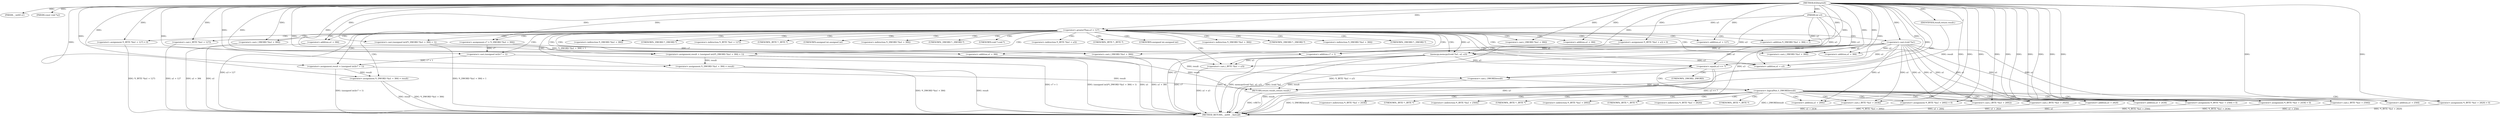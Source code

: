 digraph IGDstartelt {  
"1000103" [label = "(METHOD,IGDstartelt)" ]
"1000227" [label = "(METHOD_RETURN,__int64 __fastcall)" ]
"1000104" [label = "(PARAM,__int64 a1)" ]
"1000105" [label = "(PARAM,const void *a2)" ]
"1000106" [label = "(PARAM,int a3)" ]
"1000111" [label = "(<operator>.greaterThan,a3 > 127)" ]
"1000115" [label = "(<operator>.assignment,v7 = *(_DWORD *)(a1 + 384))" ]
"1000118" [label = "(<operator>.cast,(_DWORD *)(a1 + 384))" ]
"1000120" [label = "(<operator>.addition,a1 + 384)" ]
"1000123" [label = "(<operator>.assignment,*(_BYTE *)(a1 + 127) = 0)" ]
"1000125" [label = "(<operator>.cast,(_BYTE *)(a1 + 127))" ]
"1000127" [label = "(<operator>.addition,a1 + 127)" ]
"1000131" [label = "(<operator>.assignment,result = (unsigned int)(v7 + 1))" ]
"1000133" [label = "(<operator>.cast,(unsigned int)(v7 + 1))" ]
"1000135" [label = "(<operator>.addition,v7 + 1)" ]
"1000138" [label = "(<operator>.assignment,*(_DWORD *)(a1 + 384) = result)" ]
"1000140" [label = "(<operator>.cast,(_DWORD *)(a1 + 384))" ]
"1000142" [label = "(<operator>.addition,a1 + 384)" ]
"1000148" [label = "(memcpy,memcpy((void *)a1, a2, a3))" ]
"1000149" [label = "(<operator>.cast,(void *)a1)" ]
"1000154" [label = "(<operator>.assignment,*(_BYTE *)(a1 + a3) = 0)" ]
"1000156" [label = "(<operator>.cast,(_BYTE *)(a1 + a3))" ]
"1000158" [label = "(<operator>.addition,a1 + a3)" ]
"1000162" [label = "(<operator>.assignment,result = (unsigned int)(*(_DWORD *)(a1 + 384) + 1))" ]
"1000164" [label = "(<operator>.cast,(unsigned int)(*(_DWORD *)(a1 + 384) + 1))" ]
"1000168" [label = "(<operator>.cast,(_DWORD *)(a1 + 384))" ]
"1000170" [label = "(<operator>.addition,a1 + 384)" ]
"1000166" [label = "(<operator>.addition,*(_DWORD *)(a1 + 384) + 1)" ]
"1000174" [label = "(<operator>.assignment,*(_DWORD *)(a1 + 384) = result)" ]
"1000176" [label = "(<operator>.cast,(_DWORD *)(a1 + 384))" ]
"1000178" [label = "(<operator>.addition,a1 + 384)" ]
"1000183" [label = "(<operator>.equals,a3 == 7)" ]
"1000188" [label = "(<operator>.logicalNot,!(_DWORD)result)" ]
"1000189" [label = "(<operator>.cast,(_DWORD)result)" ]
"1000193" [label = "(<operator>.assignment,*(_BYTE *)(a1 + 2436) = 0)" ]
"1000195" [label = "(<operator>.cast,(_BYTE *)(a1 + 2436))" ]
"1000197" [label = "(<operator>.addition,a1 + 2436)" ]
"1000201" [label = "(<operator>.assignment,*(_BYTE *)(a1 + 2564) = 0)" ]
"1000203" [label = "(<operator>.cast,(_BYTE *)(a1 + 2564))" ]
"1000205" [label = "(<operator>.addition,a1 + 2564)" ]
"1000209" [label = "(<operator>.assignment,*(_BYTE *)(a1 + 2692) = 0)" ]
"1000211" [label = "(<operator>.cast,(_BYTE *)(a1 + 2692))" ]
"1000213" [label = "(<operator>.addition,a1 + 2692)" ]
"1000217" [label = "(<operator>.assignment,*(_BYTE *)(a1 + 2820) = 0)" ]
"1000219" [label = "(<operator>.cast,(_BYTE *)(a1 + 2820))" ]
"1000221" [label = "(<operator>.addition,a1 + 2820)" ]
"1000225" [label = "(RETURN,return result;,return result;)" ]
"1000226" [label = "(IDENTIFIER,result,return result;)" ]
"1000117" [label = "(<operator>.indirection,*(_DWORD *)(a1 + 384))" ]
"1000119" [label = "(UNKNOWN,_DWORD *,_DWORD *)" ]
"1000124" [label = "(<operator>.indirection,*(_BYTE *)(a1 + 127))" ]
"1000126" [label = "(UNKNOWN,_BYTE *,_BYTE *)" ]
"1000134" [label = "(UNKNOWN,unsigned int,unsigned int)" ]
"1000139" [label = "(<operator>.indirection,*(_DWORD *)(a1 + 384))" ]
"1000141" [label = "(UNKNOWN,_DWORD *,_DWORD *)" ]
"1000150" [label = "(UNKNOWN,void *,void *)" ]
"1000155" [label = "(<operator>.indirection,*(_BYTE *)(a1 + a3))" ]
"1000157" [label = "(UNKNOWN,_BYTE *,_BYTE *)" ]
"1000165" [label = "(UNKNOWN,unsigned int,unsigned int)" ]
"1000167" [label = "(<operator>.indirection,*(_DWORD *)(a1 + 384))" ]
"1000169" [label = "(UNKNOWN,_DWORD *,_DWORD *)" ]
"1000175" [label = "(<operator>.indirection,*(_DWORD *)(a1 + 384))" ]
"1000177" [label = "(UNKNOWN,_DWORD *,_DWORD *)" ]
"1000190" [label = "(UNKNOWN,_DWORD,_DWORD)" ]
"1000194" [label = "(<operator>.indirection,*(_BYTE *)(a1 + 2436))" ]
"1000196" [label = "(UNKNOWN,_BYTE *,_BYTE *)" ]
"1000202" [label = "(<operator>.indirection,*(_BYTE *)(a1 + 2564))" ]
"1000204" [label = "(UNKNOWN,_BYTE *,_BYTE *)" ]
"1000210" [label = "(<operator>.indirection,*(_BYTE *)(a1 + 2692))" ]
"1000212" [label = "(UNKNOWN,_BYTE *,_BYTE *)" ]
"1000218" [label = "(<operator>.indirection,*(_BYTE *)(a1 + 2820))" ]
"1000220" [label = "(UNKNOWN,_BYTE *,_BYTE *)" ]
  "1000148" -> "1000227"  [ label = "DDG: (void *)a1"] 
  "1000221" -> "1000227"  [ label = "DDG: a1"] 
  "1000174" -> "1000227"  [ label = "DDG: result"] 
  "1000162" -> "1000227"  [ label = "DDG: (unsigned int)(*(_DWORD *)(a1 + 384) + 1)"] 
  "1000135" -> "1000227"  [ label = "DDG: v7"] 
  "1000217" -> "1000227"  [ label = "DDG: *(_BYTE *)(a1 + 2820)"] 
  "1000193" -> "1000227"  [ label = "DDG: *(_BYTE *)(a1 + 2436)"] 
  "1000142" -> "1000227"  [ label = "DDG: a1"] 
  "1000203" -> "1000227"  [ label = "DDG: a1 + 2564"] 
  "1000189" -> "1000227"  [ label = "DDG: result"] 
  "1000125" -> "1000227"  [ label = "DDG: a1 + 127"] 
  "1000138" -> "1000227"  [ label = "DDG: *(_DWORD *)(a1 + 384)"] 
  "1000188" -> "1000227"  [ label = "DDG: (_DWORD)result"] 
  "1000164" -> "1000227"  [ label = "DDG: *(_DWORD *)(a1 + 384) + 1"] 
  "1000123" -> "1000227"  [ label = "DDG: *(_BYTE *)(a1 + 127)"] 
  "1000140" -> "1000227"  [ label = "DDG: a1 + 384"] 
  "1000183" -> "1000227"  [ label = "DDG: a3"] 
  "1000211" -> "1000227"  [ label = "DDG: a1 + 2692"] 
  "1000176" -> "1000227"  [ label = "DDG: a1 + 384"] 
  "1000219" -> "1000227"  [ label = "DDG: a1 + 2820"] 
  "1000148" -> "1000227"  [ label = "DDG: a2"] 
  "1000183" -> "1000227"  [ label = "DDG: a3 == 7"] 
  "1000131" -> "1000227"  [ label = "DDG: (unsigned int)(v7 + 1)"] 
  "1000148" -> "1000227"  [ label = "DDG: memcpy((void *)a1, a2, a3)"] 
  "1000154" -> "1000227"  [ label = "DDG: *(_BYTE *)(a1 + a3)"] 
  "1000156" -> "1000227"  [ label = "DDG: a1 + a3"] 
  "1000188" -> "1000227"  [ label = "DDG: !(_DWORD)result"] 
  "1000133" -> "1000227"  [ label = "DDG: v7 + 1"] 
  "1000178" -> "1000227"  [ label = "DDG: a1"] 
  "1000138" -> "1000227"  [ label = "DDG: result"] 
  "1000209" -> "1000227"  [ label = "DDG: *(_BYTE *)(a1 + 2692)"] 
  "1000111" -> "1000227"  [ label = "DDG: a3"] 
  "1000111" -> "1000227"  [ label = "DDG: a3 > 127"] 
  "1000174" -> "1000227"  [ label = "DDG: *(_DWORD *)(a1 + 384)"] 
  "1000201" -> "1000227"  [ label = "DDG: *(_BYTE *)(a1 + 2564)"] 
  "1000195" -> "1000227"  [ label = "DDG: a1 + 2436"] 
  "1000106" -> "1000227"  [ label = "DDG: a3"] 
  "1000225" -> "1000227"  [ label = "DDG: <RET>"] 
  "1000103" -> "1000104"  [ label = "DDG: "] 
  "1000103" -> "1000105"  [ label = "DDG: "] 
  "1000103" -> "1000106"  [ label = "DDG: "] 
  "1000106" -> "1000111"  [ label = "DDG: a3"] 
  "1000103" -> "1000111"  [ label = "DDG: "] 
  "1000103" -> "1000115"  [ label = "DDG: "] 
  "1000103" -> "1000118"  [ label = "DDG: "] 
  "1000103" -> "1000120"  [ label = "DDG: "] 
  "1000103" -> "1000123"  [ label = "DDG: "] 
  "1000103" -> "1000125"  [ label = "DDG: "] 
  "1000103" -> "1000127"  [ label = "DDG: "] 
  "1000133" -> "1000131"  [ label = "DDG: v7 + 1"] 
  "1000103" -> "1000131"  [ label = "DDG: "] 
  "1000115" -> "1000133"  [ label = "DDG: v7"] 
  "1000103" -> "1000133"  [ label = "DDG: "] 
  "1000115" -> "1000135"  [ label = "DDG: v7"] 
  "1000103" -> "1000135"  [ label = "DDG: "] 
  "1000131" -> "1000138"  [ label = "DDG: result"] 
  "1000103" -> "1000138"  [ label = "DDG: "] 
  "1000103" -> "1000140"  [ label = "DDG: "] 
  "1000103" -> "1000142"  [ label = "DDG: "] 
  "1000149" -> "1000148"  [ label = "DDG: a1"] 
  "1000103" -> "1000149"  [ label = "DDG: "] 
  "1000103" -> "1000148"  [ label = "DDG: "] 
  "1000111" -> "1000148"  [ label = "DDG: a3"] 
  "1000106" -> "1000148"  [ label = "DDG: a3"] 
  "1000103" -> "1000154"  [ label = "DDG: "] 
  "1000149" -> "1000156"  [ label = "DDG: a1"] 
  "1000103" -> "1000156"  [ label = "DDG: "] 
  "1000148" -> "1000156"  [ label = "DDG: a3"] 
  "1000106" -> "1000156"  [ label = "DDG: a3"] 
  "1000149" -> "1000158"  [ label = "DDG: a1"] 
  "1000103" -> "1000158"  [ label = "DDG: "] 
  "1000148" -> "1000158"  [ label = "DDG: a3"] 
  "1000106" -> "1000158"  [ label = "DDG: a3"] 
  "1000164" -> "1000162"  [ label = "DDG: *(_DWORD *)(a1 + 384) + 1"] 
  "1000103" -> "1000162"  [ label = "DDG: "] 
  "1000103" -> "1000164"  [ label = "DDG: "] 
  "1000103" -> "1000168"  [ label = "DDG: "] 
  "1000149" -> "1000168"  [ label = "DDG: a1"] 
  "1000103" -> "1000170"  [ label = "DDG: "] 
  "1000149" -> "1000170"  [ label = "DDG: a1"] 
  "1000103" -> "1000166"  [ label = "DDG: "] 
  "1000162" -> "1000174"  [ label = "DDG: result"] 
  "1000103" -> "1000174"  [ label = "DDG: "] 
  "1000103" -> "1000176"  [ label = "DDG: "] 
  "1000149" -> "1000176"  [ label = "DDG: a1"] 
  "1000103" -> "1000178"  [ label = "DDG: "] 
  "1000149" -> "1000178"  [ label = "DDG: a1"] 
  "1000106" -> "1000183"  [ label = "DDG: a3"] 
  "1000103" -> "1000183"  [ label = "DDG: "] 
  "1000148" -> "1000183"  [ label = "DDG: a3"] 
  "1000189" -> "1000188"  [ label = "DDG: result"] 
  "1000103" -> "1000189"  [ label = "DDG: "] 
  "1000162" -> "1000189"  [ label = "DDG: result"] 
  "1000103" -> "1000193"  [ label = "DDG: "] 
  "1000103" -> "1000195"  [ label = "DDG: "] 
  "1000149" -> "1000195"  [ label = "DDG: a1"] 
  "1000103" -> "1000197"  [ label = "DDG: "] 
  "1000149" -> "1000197"  [ label = "DDG: a1"] 
  "1000103" -> "1000201"  [ label = "DDG: "] 
  "1000103" -> "1000203"  [ label = "DDG: "] 
  "1000149" -> "1000203"  [ label = "DDG: a1"] 
  "1000103" -> "1000205"  [ label = "DDG: "] 
  "1000149" -> "1000205"  [ label = "DDG: a1"] 
  "1000103" -> "1000209"  [ label = "DDG: "] 
  "1000103" -> "1000211"  [ label = "DDG: "] 
  "1000149" -> "1000211"  [ label = "DDG: a1"] 
  "1000103" -> "1000213"  [ label = "DDG: "] 
  "1000149" -> "1000213"  [ label = "DDG: a1"] 
  "1000103" -> "1000217"  [ label = "DDG: "] 
  "1000103" -> "1000219"  [ label = "DDG: "] 
  "1000149" -> "1000219"  [ label = "DDG: a1"] 
  "1000103" -> "1000221"  [ label = "DDG: "] 
  "1000149" -> "1000221"  [ label = "DDG: a1"] 
  "1000226" -> "1000225"  [ label = "DDG: result"] 
  "1000189" -> "1000225"  [ label = "DDG: result"] 
  "1000162" -> "1000225"  [ label = "DDG: result"] 
  "1000103" -> "1000225"  [ label = "DDG: "] 
  "1000131" -> "1000225"  [ label = "DDG: result"] 
  "1000103" -> "1000226"  [ label = "DDG: "] 
  "1000111" -> "1000176"  [ label = "CDG: "] 
  "1000111" -> "1000175"  [ label = "CDG: "] 
  "1000111" -> "1000174"  [ label = "CDG: "] 
  "1000111" -> "1000170"  [ label = "CDG: "] 
  "1000111" -> "1000169"  [ label = "CDG: "] 
  "1000111" -> "1000168"  [ label = "CDG: "] 
  "1000111" -> "1000167"  [ label = "CDG: "] 
  "1000111" -> "1000166"  [ label = "CDG: "] 
  "1000111" -> "1000165"  [ label = "CDG: "] 
  "1000111" -> "1000164"  [ label = "CDG: "] 
  "1000111" -> "1000162"  [ label = "CDG: "] 
  "1000111" -> "1000183"  [ label = "CDG: "] 
  "1000111" -> "1000178"  [ label = "CDG: "] 
  "1000111" -> "1000177"  [ label = "CDG: "] 
  "1000111" -> "1000127"  [ label = "CDG: "] 
  "1000111" -> "1000126"  [ label = "CDG: "] 
  "1000111" -> "1000125"  [ label = "CDG: "] 
  "1000111" -> "1000124"  [ label = "CDG: "] 
  "1000111" -> "1000123"  [ label = "CDG: "] 
  "1000111" -> "1000120"  [ label = "CDG: "] 
  "1000111" -> "1000119"  [ label = "CDG: "] 
  "1000111" -> "1000118"  [ label = "CDG: "] 
  "1000111" -> "1000117"  [ label = "CDG: "] 
  "1000111" -> "1000115"  [ label = "CDG: "] 
  "1000111" -> "1000142"  [ label = "CDG: "] 
  "1000111" -> "1000141"  [ label = "CDG: "] 
  "1000111" -> "1000140"  [ label = "CDG: "] 
  "1000111" -> "1000139"  [ label = "CDG: "] 
  "1000111" -> "1000138"  [ label = "CDG: "] 
  "1000111" -> "1000135"  [ label = "CDG: "] 
  "1000111" -> "1000134"  [ label = "CDG: "] 
  "1000111" -> "1000133"  [ label = "CDG: "] 
  "1000111" -> "1000131"  [ label = "CDG: "] 
  "1000111" -> "1000158"  [ label = "CDG: "] 
  "1000111" -> "1000157"  [ label = "CDG: "] 
  "1000111" -> "1000156"  [ label = "CDG: "] 
  "1000111" -> "1000155"  [ label = "CDG: "] 
  "1000111" -> "1000154"  [ label = "CDG: "] 
  "1000111" -> "1000150"  [ label = "CDG: "] 
  "1000111" -> "1000149"  [ label = "CDG: "] 
  "1000111" -> "1000148"  [ label = "CDG: "] 
  "1000183" -> "1000190"  [ label = "CDG: "] 
  "1000183" -> "1000189"  [ label = "CDG: "] 
  "1000183" -> "1000188"  [ label = "CDG: "] 
  "1000188" -> "1000205"  [ label = "CDG: "] 
  "1000188" -> "1000204"  [ label = "CDG: "] 
  "1000188" -> "1000203"  [ label = "CDG: "] 
  "1000188" -> "1000202"  [ label = "CDG: "] 
  "1000188" -> "1000201"  [ label = "CDG: "] 
  "1000188" -> "1000197"  [ label = "CDG: "] 
  "1000188" -> "1000196"  [ label = "CDG: "] 
  "1000188" -> "1000195"  [ label = "CDG: "] 
  "1000188" -> "1000194"  [ label = "CDG: "] 
  "1000188" -> "1000193"  [ label = "CDG: "] 
  "1000188" -> "1000221"  [ label = "CDG: "] 
  "1000188" -> "1000220"  [ label = "CDG: "] 
  "1000188" -> "1000219"  [ label = "CDG: "] 
  "1000188" -> "1000218"  [ label = "CDG: "] 
  "1000188" -> "1000217"  [ label = "CDG: "] 
  "1000188" -> "1000213"  [ label = "CDG: "] 
  "1000188" -> "1000212"  [ label = "CDG: "] 
  "1000188" -> "1000211"  [ label = "CDG: "] 
  "1000188" -> "1000210"  [ label = "CDG: "] 
  "1000188" -> "1000209"  [ label = "CDG: "] 
}
